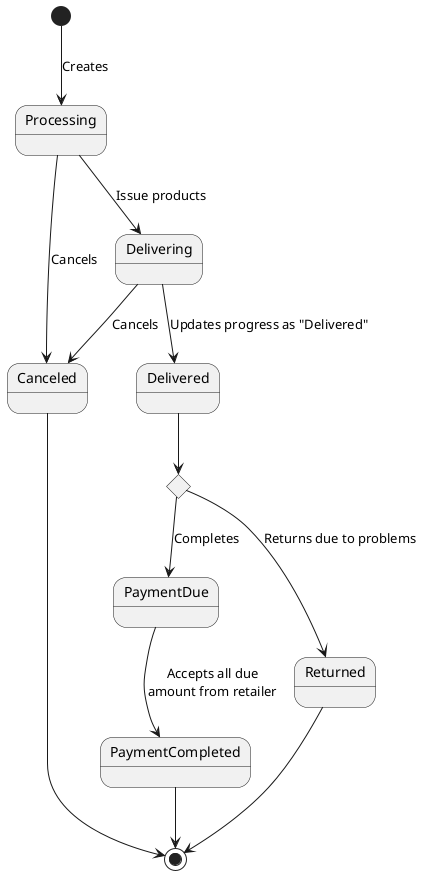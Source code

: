 @startuml sales-order

[*] --> Processing : Creates
Processing --> Canceled : Cancels
Processing --> Delivering : Issue products
Delivering --> Delivered : Updates progress as "Delivered"
Delivering --> Canceled : Cancels

state check <<choice>>
Delivered --> check
check --> PaymentDue : Completes
check --> Returned : Returns due to problems
Returned --> [*]

PaymentDue --> PaymentCompleted : Accepts all due\namount from retailer
PaymentCompleted --> [*]

Canceled --> [*]
@enduml